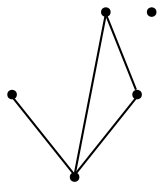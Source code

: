 graph {
  node [shape=point,comment="{\"directed\":false,\"doi\":\"10.1007/978-3-030-04414-5_11\",\"figure\":\"5 (3)\"}"]

  v0 [pos="436.7351884394659,2258.5888871714315"]
  v1 [pos="436.7351884394659,2134.1705160613296"]
  v2 [pos="312.3172478252136,2175.644535792372"]
  v3 [pos="187.90076974456835,2175.6423102250287"]
  v4 [pos="229.37404190209315,2258.5888871714315"]

  v3 -- v2 [id="-10",pos="187.90076974456835,2175.6423102250287 312.3172478252136,2175.644535792372 312.3172478252136,2175.644535792372 312.3172478252136,2175.644535792372"]
  v1 -- v3 [id="-18",pos="436.7351884394659,2134.1705160613296 312.31642117578355,2097.9110642032647 312.31642117578355,2097.9110642032647 312.31642117578355,2097.9110642032647 187.90076974456835,2175.6423102250287 187.90076974456835,2175.6423102250287 187.90076974456835,2175.6423102250287"]
  v1 -- v2 [id="-19",pos="436.7351884394659,2134.1705160613296 354.1314015929124,2134.9874900392338 354.1314015929124,2134.9874900392338 354.1314015929124,2134.9874900392338 312.3172478252136,2175.644535792372 312.3172478252136,2175.644535792372 312.3172478252136,2175.644535792372"]
  v0 -- v2 [id="-20",pos="436.7351884394659,2258.5888871714315 353.45215011506343,2176.4682500599447 353.45215011506343,2176.4682500599447 353.45215011506343,2176.4682500599447 312.3172478252136,2175.644535792372 312.3172478252136,2175.644535792372 312.3172478252136,2175.644535792372"]
}